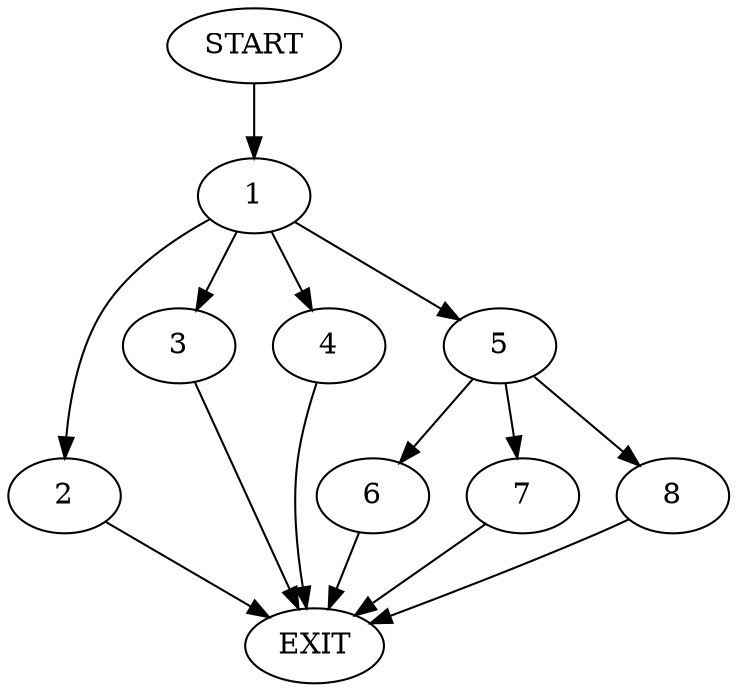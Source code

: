 digraph {
0 [label="START"]
9 [label="EXIT"]
0 -> 1
1 -> 2
1 -> 3
1 -> 4
1 -> 5
2 -> 9
4 -> 9
3 -> 9
5 -> 6
5 -> 7
5 -> 8
8 -> 9
6 -> 9
7 -> 9
}
